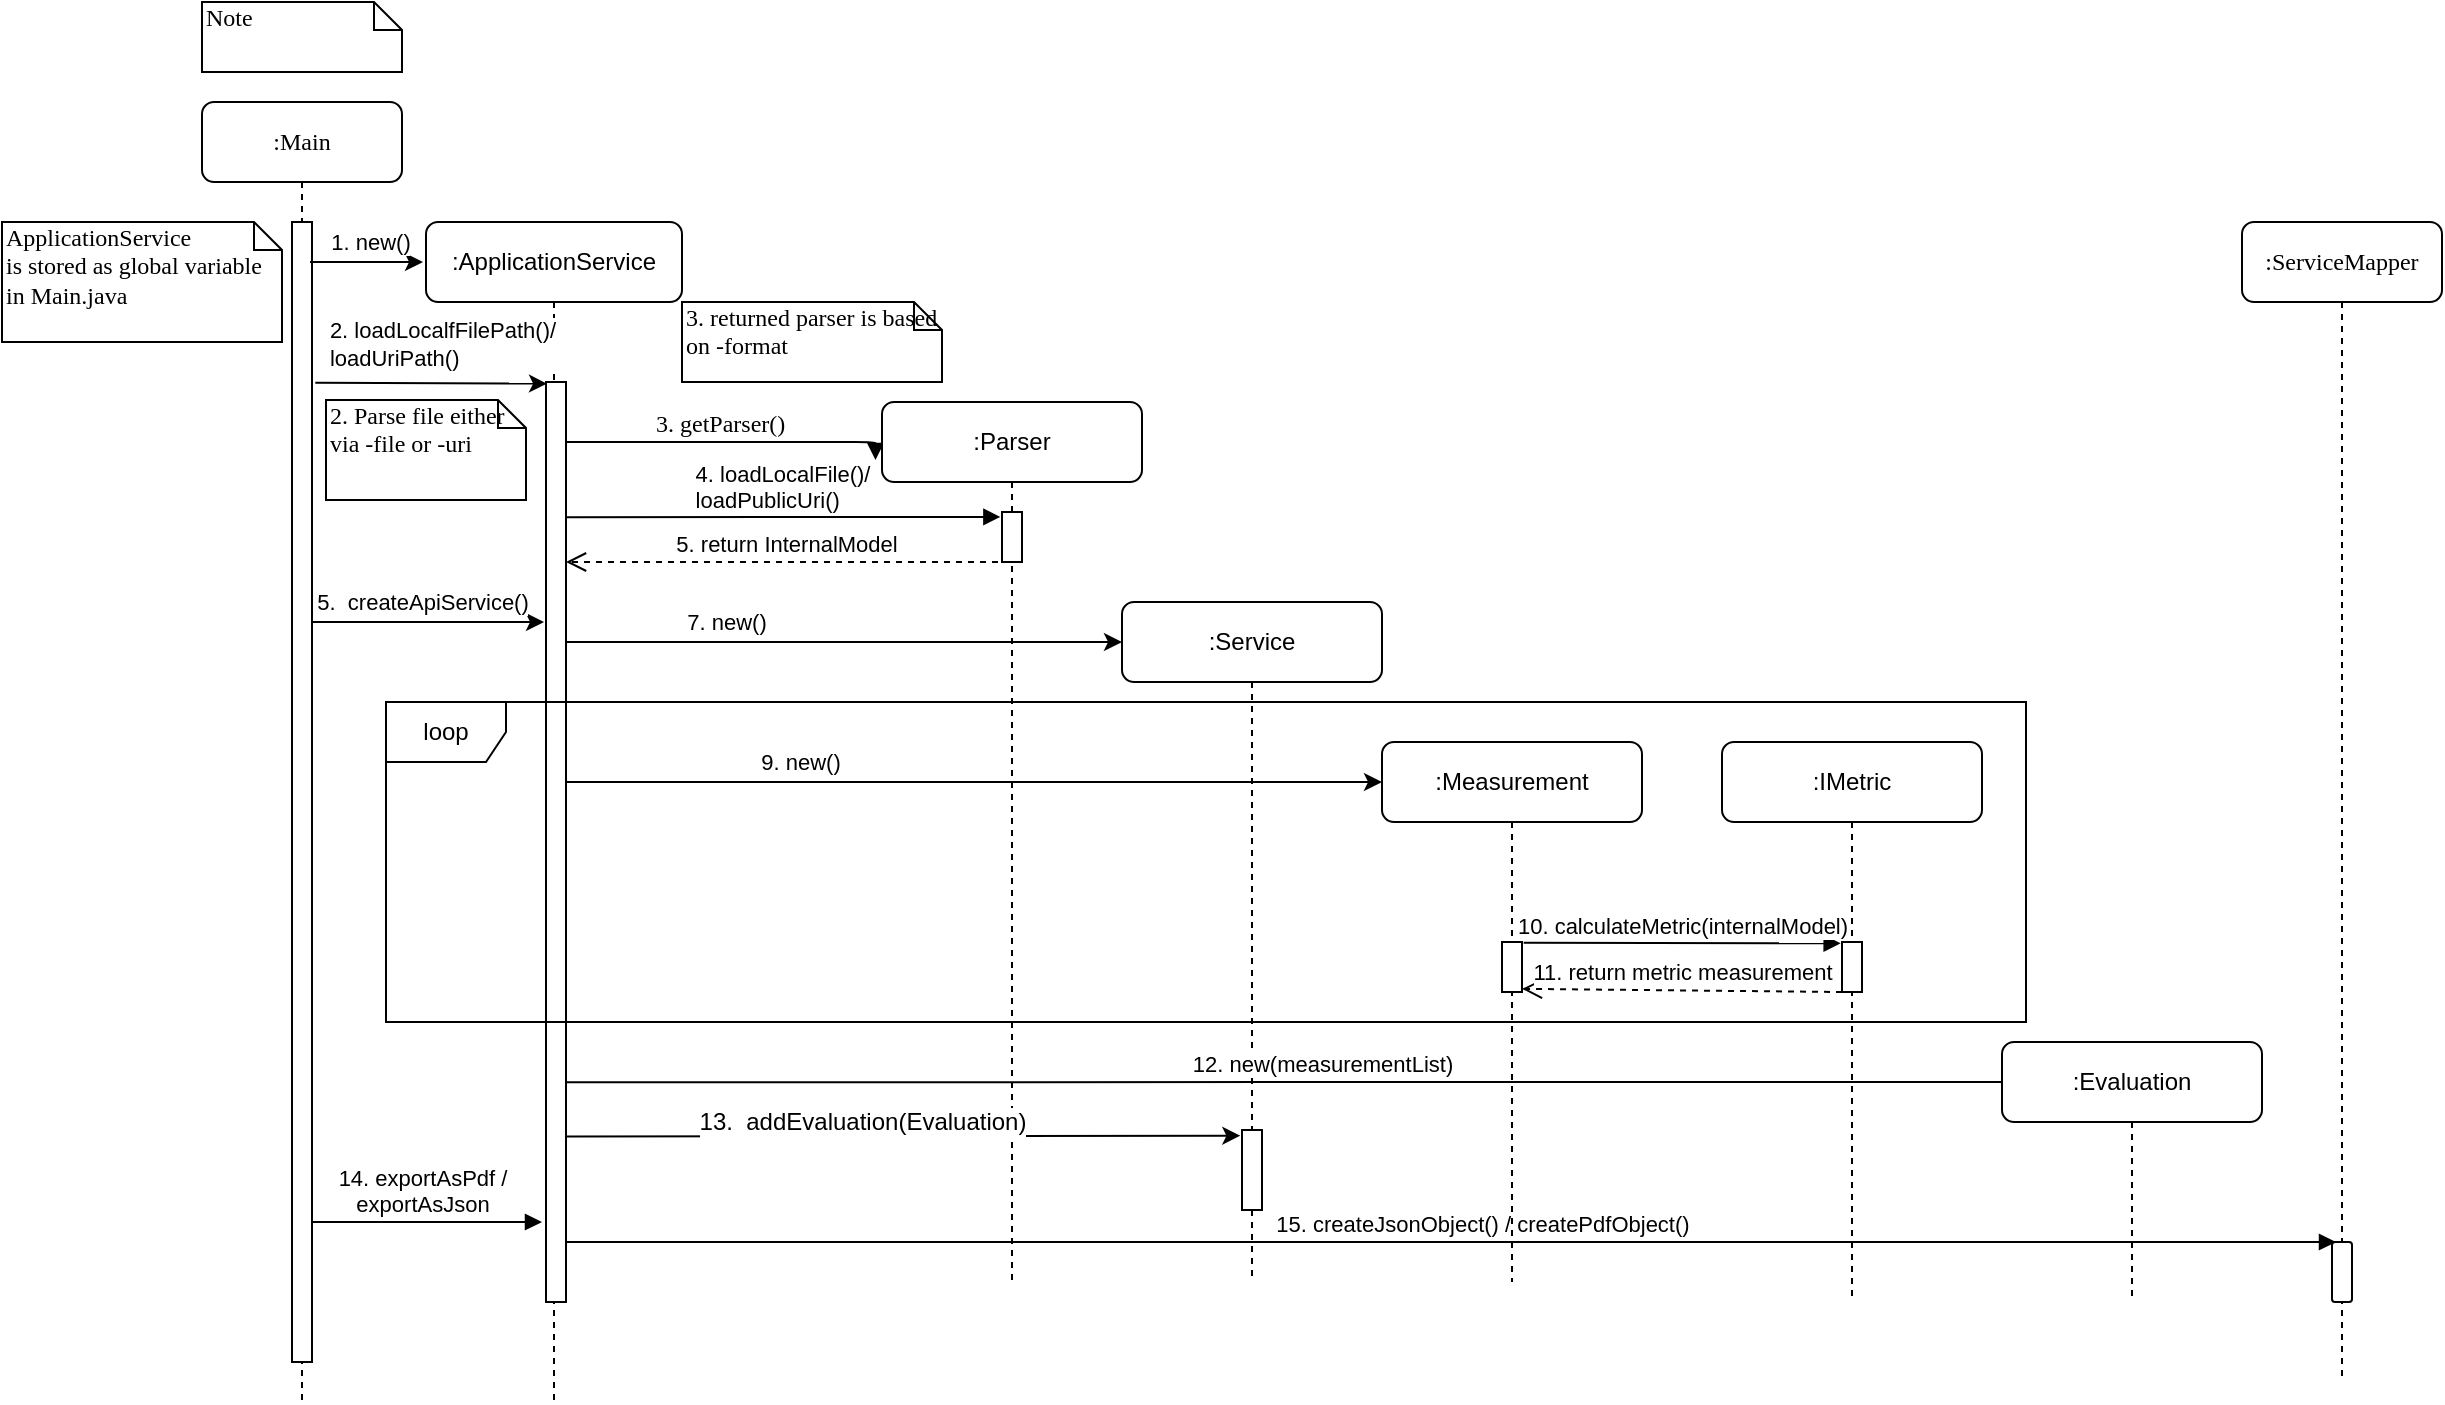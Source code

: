 <mxfile version="12.2.9" type="device" pages="1"><diagram name="Page-1" id="13e1069c-82ec-6db2-03f1-153e76fe0fe0"><mxGraphModel dx="1185" dy="653" grid="1" gridSize="10" guides="1" tooltips="1" connect="1" arrows="1" fold="1" page="1" pageScale="1" pageWidth="1100" pageHeight="850" background="#ffffff" math="0" shadow="0"><root><mxCell id="0"/><mxCell id="1" parent="0"/><mxCell id="7baba1c4bc27f4b0-7" value=":ServiceMapper" style="shape=umlLifeline;perimeter=lifelinePerimeter;whiteSpace=wrap;html=1;container=1;collapsible=0;recursiveResize=0;outlineConnect=0;rounded=1;shadow=0;comic=0;labelBackgroundColor=none;strokeWidth=1;fontFamily=Verdana;fontSize=12;align=center;" parent="1" vertex="1"><mxGeometry x="1120" y="140" width="100" height="580" as="geometry"/></mxCell><mxCell id="2tjIUPCLM-ZqRAal4mJ0-66" value="" style="html=1;points=[];perimeter=orthogonalPerimeter;rounded=1;" vertex="1" parent="7baba1c4bc27f4b0-7"><mxGeometry x="45" y="510" width="10" height="30" as="geometry"/></mxCell><mxCell id="7baba1c4bc27f4b0-8" value=":Main" style="shape=umlLifeline;perimeter=lifelinePerimeter;whiteSpace=wrap;html=1;container=1;collapsible=0;recursiveResize=0;outlineConnect=0;rounded=1;shadow=0;comic=0;labelBackgroundColor=none;strokeWidth=1;fontFamily=Verdana;fontSize=12;align=center;" parent="1" vertex="1"><mxGeometry x="100" y="80" width="100" height="650" as="geometry"/></mxCell><mxCell id="2tjIUPCLM-ZqRAal4mJ0-65" value="&lt;div&gt;14. exportAsPdf /&lt;/div&gt;&lt;div&gt;exportAsJson&lt;br&gt;&lt;/div&gt;" style="html=1;verticalAlign=bottom;endArrow=block;" edge="1" parent="7baba1c4bc27f4b0-8"><mxGeometry width="80" relative="1" as="geometry"><mxPoint x="50" y="560" as="sourcePoint"/><mxPoint x="170" y="560" as="targetPoint"/></mxGeometry></mxCell><mxCell id="7baba1c4bc27f4b0-9" value="" style="html=1;points=[];perimeter=orthogonalPerimeter;rounded=0;shadow=0;comic=0;labelBackgroundColor=none;strokeWidth=1;fontFamily=Verdana;fontSize=12;align=center;" parent="7baba1c4bc27f4b0-8" vertex="1"><mxGeometry x="45" y="60" width="10" height="570" as="geometry"/></mxCell><mxCell id="2tjIUPCLM-ZqRAal4mJ0-31" value="5.&amp;nbsp; createApiService()" style="endArrow=classic;html=1;" edge="1" parent="7baba1c4bc27f4b0-8"><mxGeometry x="-0.052" y="10" width="50" height="50" relative="1" as="geometry"><mxPoint x="55" y="260" as="sourcePoint"/><mxPoint x="171" y="260" as="targetPoint"/><mxPoint as="offset"/></mxGeometry></mxCell><mxCell id="7baba1c4bc27f4b0-17" value="3. getParser()" style="html=1;verticalAlign=bottom;endArrow=block;labelBackgroundColor=none;fontFamily=Verdana;fontSize=12;edgeStyle=elbowEdgeStyle;elbow=vertical;entryX=-0.025;entryY=0.066;entryDx=0;entryDy=0;entryPerimeter=0;align=left;" parent="1" target="2tjIUPCLM-ZqRAal4mJ0-18" edge="1"><mxGeometry x="0.006" y="-40" relative="1" as="geometry"><mxPoint x="282" y="250" as="sourcePoint"/><Array as="points"><mxPoint x="360" y="250"/><mxPoint x="321.5" y="210"/><mxPoint x="461.5" y="190"/></Array><mxPoint x="370" y="230" as="targetPoint"/><mxPoint x="-40" y="-40" as="offset"/></mxGeometry></mxCell><mxCell id="7baba1c4bc27f4b0-40" value="Note" style="shape=note;whiteSpace=wrap;html=1;size=14;verticalAlign=top;align=left;spacingTop=-6;rounded=0;shadow=0;comic=0;labelBackgroundColor=none;strokeWidth=1;fontFamily=Verdana;fontSize=12" parent="1" vertex="1"><mxGeometry x="100" y="30" width="100" height="35" as="geometry"/></mxCell><mxCell id="7baba1c4bc27f4b0-41" value="&lt;div&gt;ApplicationService &lt;br&gt;&lt;/div&gt;&lt;div&gt;is stored as global variable in Main.java&lt;br&gt;&lt;/div&gt;" style="shape=note;whiteSpace=wrap;html=1;size=14;verticalAlign=top;align=left;spacingTop=-6;rounded=0;shadow=0;comic=0;labelBackgroundColor=none;strokeWidth=1;fontFamily=Verdana;fontSize=12" parent="1" vertex="1"><mxGeometry y="140" width="140" height="60" as="geometry"/></mxCell><mxCell id="2tjIUPCLM-ZqRAal4mJ0-2" value="1. new() " style="endArrow=classic;html=1;" edge="1" parent="1"><mxGeometry x="0.048" y="10" width="50" height="50" relative="1" as="geometry"><mxPoint x="154" y="160" as="sourcePoint"/><mxPoint x="210.5" y="160" as="targetPoint"/><mxPoint as="offset"/></mxGeometry></mxCell><mxCell id="2tjIUPCLM-ZqRAal4mJ0-15" value=":ApplicationService" style="shape=umlLifeline;perimeter=lifelinePerimeter;whiteSpace=wrap;html=1;container=1;collapsible=0;recursiveResize=0;outlineConnect=0;rounded=1;" vertex="1" parent="1"><mxGeometry x="212" y="140" width="128" height="590" as="geometry"/></mxCell><mxCell id="2tjIUPCLM-ZqRAal4mJ0-67" value="15. createJsonObject() / createPdfObject()" style="html=1;verticalAlign=bottom;endArrow=block;" edge="1" parent="2tjIUPCLM-ZqRAal4mJ0-15"><mxGeometry x="0.037" width="80" relative="1" as="geometry"><mxPoint x="68" y="510" as="sourcePoint"/><mxPoint x="955" y="510" as="targetPoint"/><mxPoint as="offset"/></mxGeometry></mxCell><mxCell id="2tjIUPCLM-ZqRAal4mJ0-18" value=":Parser" style="shape=umlLifeline;perimeter=lifelinePerimeter;whiteSpace=wrap;html=1;container=1;collapsible=0;recursiveResize=0;outlineConnect=0;rounded=1;" vertex="1" parent="1"><mxGeometry x="440" y="230" width="130" height="440" as="geometry"/></mxCell><mxCell id="2tjIUPCLM-ZqRAal4mJ0-19" value="" style="html=1;points=[];perimeter=orthogonalPerimeter;rounded=0;shadow=0;comic=0;labelBackgroundColor=none;strokeWidth=1;fontFamily=Verdana;fontSize=12;align=center;" vertex="1" parent="2tjIUPCLM-ZqRAal4mJ0-18"><mxGeometry x="60" y="55" width="10" height="25" as="geometry"/></mxCell><mxCell id="2tjIUPCLM-ZqRAal4mJ0-21" value="5. return InternalModel" style="html=1;verticalAlign=bottom;endArrow=open;dashed=1;endSize=8;exitX=0.4;exitY=1;exitDx=0;exitDy=0;exitPerimeter=0;" edge="1" parent="1" source="2tjIUPCLM-ZqRAal4mJ0-19" target="2tjIUPCLM-ZqRAal4mJ0-9"><mxGeometry x="0.008" relative="1" as="geometry"><mxPoint x="480" y="290" as="sourcePoint"/><mxPoint x="400" y="290" as="targetPoint"/><mxPoint as="offset"/></mxGeometry></mxCell><mxCell id="2tjIUPCLM-ZqRAal4mJ0-23" value=":Service" style="shape=umlLifeline;perimeter=lifelinePerimeter;whiteSpace=wrap;html=1;container=1;collapsible=0;recursiveResize=0;outlineConnect=0;rounded=1;" vertex="1" parent="1"><mxGeometry x="560" y="330" width="130" height="340" as="geometry"/></mxCell><mxCell id="2tjIUPCLM-ZqRAal4mJ0-24" value="" style="html=1;points=[];perimeter=orthogonalPerimeter;rounded=0;shadow=0;comic=0;labelBackgroundColor=none;strokeWidth=1;fontFamily=Verdana;fontSize=12;align=center;" vertex="1" parent="2tjIUPCLM-ZqRAal4mJ0-23"><mxGeometry x="60" y="264" width="10" height="40" as="geometry"/></mxCell><mxCell id="2tjIUPCLM-ZqRAal4mJ0-25" value="2. loadLocalfFilePath()/&lt;div align=&quot;left&quot;&gt;loadUriPath()&lt;br&gt;&lt;/div&gt;" style="endArrow=classic;html=1;entryX=0.1;entryY=0.086;entryDx=0;entryDy=0;entryPerimeter=0;exitX=1.167;exitY=0.141;exitDx=0;exitDy=0;exitPerimeter=0;" edge="1" parent="1" source="7baba1c4bc27f4b0-9"><mxGeometry x="0.084" y="20" width="50" height="50" relative="1" as="geometry"><mxPoint x="170" y="221" as="sourcePoint"/><mxPoint x="272.5" y="220.82" as="targetPoint"/><mxPoint as="offset"/></mxGeometry></mxCell><mxCell id="2tjIUPCLM-ZqRAal4mJ0-26" value="2. Parse file either via -file or -uri" style="shape=note;whiteSpace=wrap;html=1;size=14;verticalAlign=top;align=left;spacingTop=-6;rounded=0;shadow=0;comic=0;labelBackgroundColor=none;strokeWidth=1;fontFamily=Verdana;fontSize=12" vertex="1" parent="1"><mxGeometry x="162" y="229" width="100" height="50" as="geometry"/></mxCell><mxCell id="2tjIUPCLM-ZqRAal4mJ0-32" value="7. new()" style="endArrow=classic;html=1;" edge="1" parent="1" source="2tjIUPCLM-ZqRAal4mJ0-9"><mxGeometry x="-0.429" y="10" width="50" height="50" relative="1" as="geometry"><mxPoint x="282" y="385.38" as="sourcePoint"/><mxPoint x="560" y="350" as="targetPoint"/><mxPoint as="offset"/></mxGeometry></mxCell><mxCell id="2tjIUPCLM-ZqRAal4mJ0-33" value="3. returned parser is based on -format" style="shape=note;whiteSpace=wrap;html=1;size=14;verticalAlign=top;align=left;spacingTop=-6;rounded=0;shadow=0;comic=0;labelBackgroundColor=none;strokeWidth=1;fontFamily=Verdana;fontSize=12" vertex="1" parent="1"><mxGeometry x="340" y="180" width="130" height="40" as="geometry"/></mxCell><mxCell id="2tjIUPCLM-ZqRAal4mJ0-35" value="4. loadLocalFile()/&lt;div align=&quot;left&quot;&gt;loadPublicUri()&lt;br&gt;&lt;/div&gt;" style="html=1;verticalAlign=bottom;endArrow=block;entryX=-0.081;entryY=0.099;entryDx=0;entryDy=0;entryPerimeter=0;exitX=0.883;exitY=0.147;exitDx=0;exitDy=0;exitPerimeter=0;" edge="1" parent="1" source="2tjIUPCLM-ZqRAal4mJ0-9"><mxGeometry width="80" relative="1" as="geometry"><mxPoint x="281.67" y="285.32" as="sourcePoint"/><mxPoint x="499.19" y="287.475" as="targetPoint"/></mxGeometry></mxCell><mxCell id="2tjIUPCLM-ZqRAal4mJ0-37" value="12. new(measurementList)" style="html=1;verticalAlign=bottom;endArrow=block;" edge="1" parent="1"><mxGeometry width="80" relative="1" as="geometry"><mxPoint x="272.667" y="570.1" as="sourcePoint"/><mxPoint x="1047" y="570" as="targetPoint"/></mxGeometry></mxCell><mxCell id="2tjIUPCLM-ZqRAal4mJ0-38" value=":Measurement" style="shape=umlLifeline;perimeter=lifelinePerimeter;whiteSpace=wrap;html=1;container=1;collapsible=0;recursiveResize=0;outlineConnect=0;rounded=1;" vertex="1" parent="1"><mxGeometry x="690" y="400" width="130" height="270" as="geometry"/></mxCell><mxCell id="2tjIUPCLM-ZqRAal4mJ0-51" value="" style="group" vertex="1" connectable="0" parent="2tjIUPCLM-ZqRAal4mJ0-38"><mxGeometry x="60" y="100" width="10" height="25" as="geometry"/></mxCell><mxCell id="2tjIUPCLM-ZqRAal4mJ0-50" value="" style="group" vertex="1" connectable="0" parent="2tjIUPCLM-ZqRAal4mJ0-51"><mxGeometry width="10" height="25" as="geometry"/></mxCell><mxCell id="2tjIUPCLM-ZqRAal4mJ0-39" value="" style="html=1;points=[];perimeter=orthogonalPerimeter;rounded=0;shadow=0;comic=0;labelBackgroundColor=none;strokeWidth=1;fontFamily=Verdana;fontSize=12;align=center;" vertex="1" parent="2tjIUPCLM-ZqRAal4mJ0-50"><mxGeometry width="10" height="25" as="geometry"/></mxCell><mxCell id="2tjIUPCLM-ZqRAal4mJ0-43" value=":IMetric" style="shape=umlLifeline;perimeter=lifelinePerimeter;whiteSpace=wrap;html=1;container=1;collapsible=0;recursiveResize=0;outlineConnect=0;rounded=1;" vertex="1" parent="1"><mxGeometry x="860" y="400" width="130" height="280" as="geometry"/></mxCell><mxCell id="2tjIUPCLM-ZqRAal4mJ0-44" value="" style="html=1;points=[];perimeter=orthogonalPerimeter;rounded=0;shadow=0;comic=0;labelBackgroundColor=none;strokeWidth=1;fontFamily=Verdana;fontSize=12;align=center;" vertex="1" parent="2tjIUPCLM-ZqRAal4mJ0-43"><mxGeometry x="60" y="100" width="10" height="25" as="geometry"/></mxCell><mxCell id="2tjIUPCLM-ZqRAal4mJ0-9" value="" style="html=1;points=[];perimeter=orthogonalPerimeter;rounded=0;shadow=0;comic=0;labelBackgroundColor=none;strokeWidth=1;fontFamily=Verdana;fontSize=12;align=center;" vertex="1" parent="1"><mxGeometry x="272" y="220" width="10" height="460" as="geometry"/></mxCell><mxCell id="2tjIUPCLM-ZqRAal4mJ0-46" value="11. return metric measurement" style="html=1;verticalAlign=bottom;endArrow=open;dashed=1;endSize=8;exitX=0.002;exitY=1;exitDx=0;exitDy=0;exitPerimeter=0;entryX=1.002;entryY=0.937;entryDx=0;entryDy=0;entryPerimeter=0;" edge="1" parent="1" source="2tjIUPCLM-ZqRAal4mJ0-44" target="2tjIUPCLM-ZqRAal4mJ0-39"><mxGeometry relative="1" as="geometry"><mxPoint x="1004" y="505" as="sourcePoint"/><mxPoint x="924" y="505" as="targetPoint"/></mxGeometry></mxCell><mxCell id="2tjIUPCLM-ZqRAal4mJ0-45" value="10. calculateMetric(internalModel)" style="html=1;verticalAlign=bottom;endArrow=block;entryX=-0.067;entryY=0.027;entryDx=0;entryDy=0;entryPerimeter=0;exitX=1.083;exitY=0.013;exitDx=0;exitDy=0;exitPerimeter=0;" edge="1" parent="1" source="2tjIUPCLM-ZqRAal4mJ0-39" target="2tjIUPCLM-ZqRAal4mJ0-44"><mxGeometry width="80" relative="1" as="geometry"><mxPoint x="914" y="485" as="sourcePoint"/><mxPoint x="994" y="485" as="targetPoint"/></mxGeometry></mxCell><mxCell id="2tjIUPCLM-ZqRAal4mJ0-47" value=":Evaluation" style="shape=umlLifeline;perimeter=lifelinePerimeter;whiteSpace=wrap;html=1;container=1;collapsible=0;recursiveResize=0;outlineConnect=0;rounded=1;" vertex="1" parent="1"><mxGeometry x="1000" y="550" width="130" height="130" as="geometry"/></mxCell><mxCell id="2tjIUPCLM-ZqRAal4mJ0-53" value="" style="endArrow=classic;html=1;entryX=-0.083;entryY=0.071;entryDx=0;entryDy=0;entryPerimeter=0;exitX=1.05;exitY=0.82;exitDx=0;exitDy=0;exitPerimeter=0;" edge="1" parent="1" source="2tjIUPCLM-ZqRAal4mJ0-9" target="2tjIUPCLM-ZqRAal4mJ0-24"><mxGeometry width="50" height="50" relative="1" as="geometry"><mxPoint x="270" y="640" as="sourcePoint"/><mxPoint x="320" y="590" as="targetPoint"/></mxGeometry></mxCell><mxCell id="2tjIUPCLM-ZqRAal4mJ0-54" value="13.&amp;nbsp; addEvaluation(Evaluation)" style="text;html=1;align=center;verticalAlign=middle;resizable=0;points=[];;labelBackgroundColor=#ffffff;" vertex="1" connectable="0" parent="2tjIUPCLM-ZqRAal4mJ0-53"><mxGeometry x="-0.057" y="-3" relative="1" as="geometry"><mxPoint x="-11" y="-10.5" as="offset"/></mxGeometry></mxCell><mxCell id="2tjIUPCLM-ZqRAal4mJ0-58" value="9. new()" style="endArrow=classic;html=1;" edge="1" parent="1" source="2tjIUPCLM-ZqRAal4mJ0-9"><mxGeometry x="-0.429" y="10" width="50" height="50" relative="1" as="geometry"><mxPoint x="282" y="410" as="sourcePoint"/><mxPoint x="690" y="420" as="targetPoint"/><mxPoint as="offset"/></mxGeometry></mxCell><mxCell id="2tjIUPCLM-ZqRAal4mJ0-64" value="loop" style="shape=umlFrame;whiteSpace=wrap;html=1;rounded=1;" vertex="1" parent="1"><mxGeometry x="192" y="380" width="820" height="160" as="geometry"/></mxCell></root></mxGraphModel></diagram></mxfile>